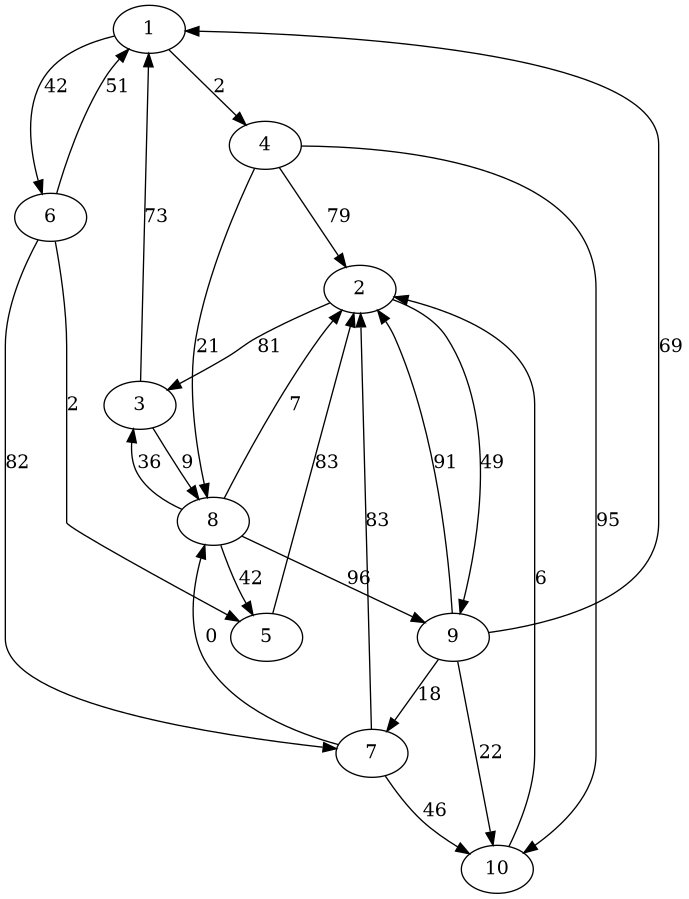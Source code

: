 @startuml
digraph G {
1 -> 4 [label = 2]
1 -> 6 [label = 42]
2 -> 3 [label = 81]
2 -> 9 [label = 49]
3 -> 1 [label = 73]
3 -> 8 [label = 9]
4 -> 10 [label = 95]
4 -> 8 [label = 21]
4 -> 2 [label = 79]
5 -> 2 [label = 83]
6 -> 1 [label = 51]
6 -> 7 [label = 82]
6 -> 5 [label = 2]
7 -> 10 [label = 46]
7 -> 2 [label = 83]
7 -> 8 [label = 0]
8 -> 9 [label = 96]
8 -> 3 [label = 36]
8 -> 2 [label = 7]
8 -> 5 [label = 42]
9 -> 2 [label = 91]
9 -> 10 [label = 22]
9 -> 1 [label = 69]
9 -> 7 [label = 18]
10 -> 2 [label = 6]
}
@enduml